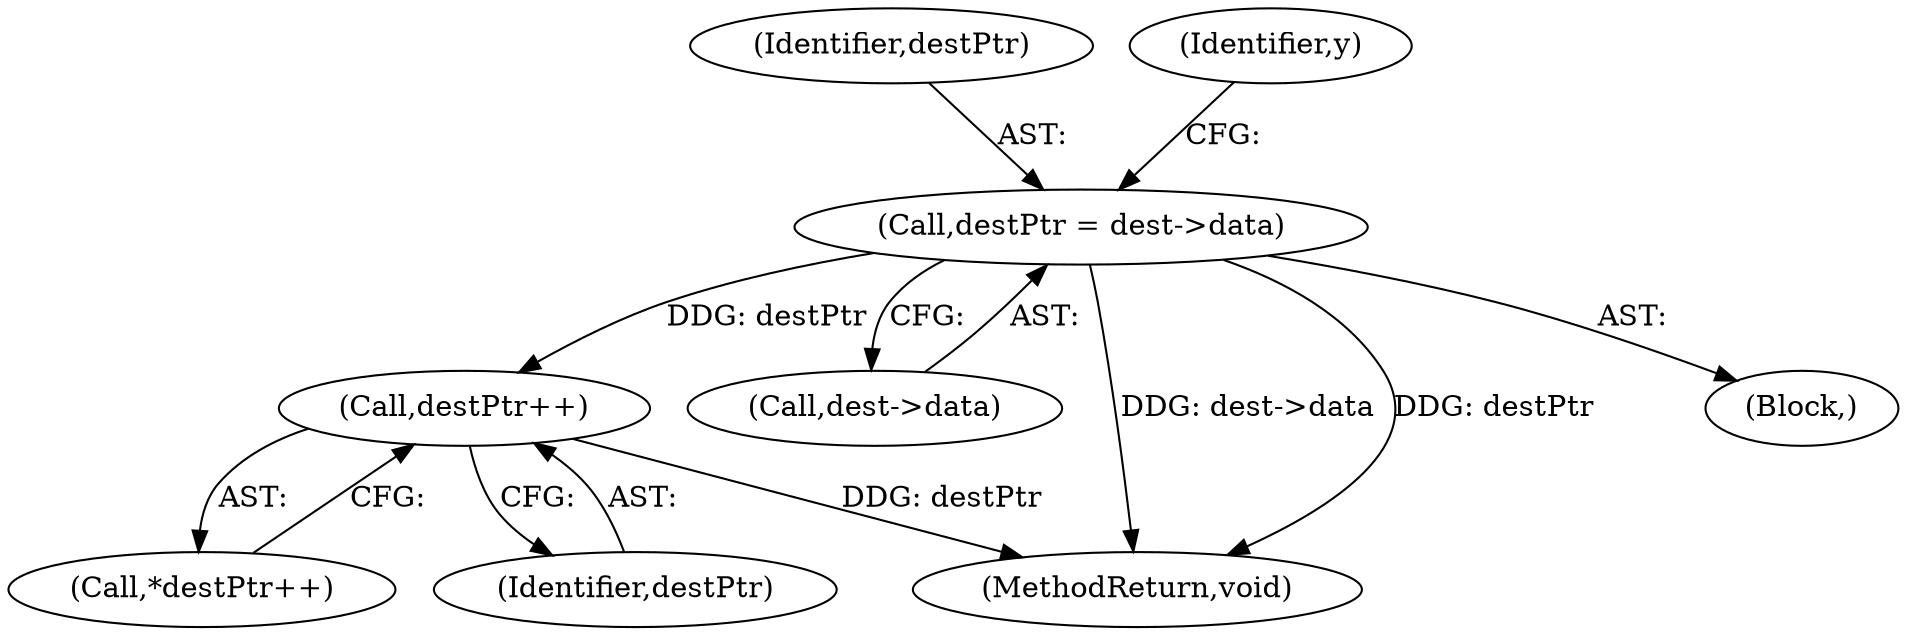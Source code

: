 digraph "0_poppler_957aa252912cde85d76c41e9710b33425a82b696@pointer" {
"1000164" [label="(Call,destPtr = dest->data)"];
"1000293" [label="(Call,destPtr++)"];
"1000165" [label="(Identifier,destPtr)"];
"1000164" [label="(Call,destPtr = dest->data)"];
"1000171" [label="(Identifier,y)"];
"1000166" [label="(Call,dest->data)"];
"1000292" [label="(Call,*destPtr++)"];
"1000302" [label="(MethodReturn,void)"];
"1000293" [label="(Call,destPtr++)"];
"1000294" [label="(Identifier,destPtr)"];
"1000108" [label="(Block,)"];
"1000164" -> "1000108"  [label="AST: "];
"1000164" -> "1000166"  [label="CFG: "];
"1000165" -> "1000164"  [label="AST: "];
"1000166" -> "1000164"  [label="AST: "];
"1000171" -> "1000164"  [label="CFG: "];
"1000164" -> "1000302"  [label="DDG: dest->data"];
"1000164" -> "1000302"  [label="DDG: destPtr"];
"1000164" -> "1000293"  [label="DDG: destPtr"];
"1000293" -> "1000292"  [label="AST: "];
"1000293" -> "1000294"  [label="CFG: "];
"1000294" -> "1000293"  [label="AST: "];
"1000292" -> "1000293"  [label="CFG: "];
"1000293" -> "1000302"  [label="DDG: destPtr"];
}
